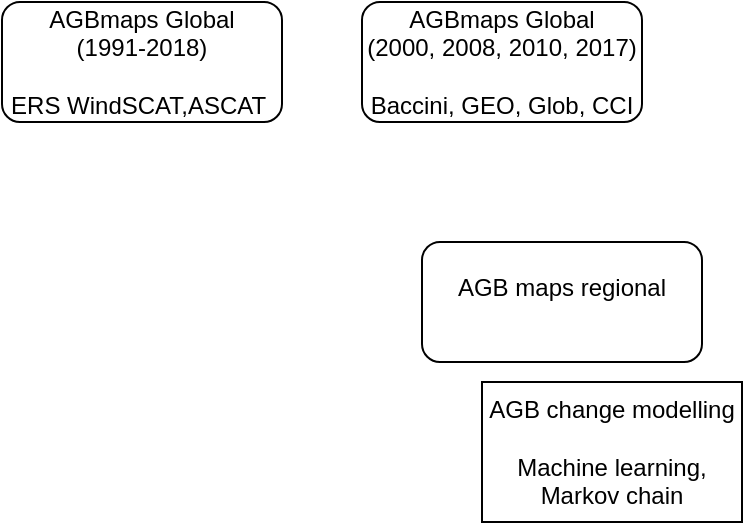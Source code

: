 <mxfile version="13.4.0" type="github">
  <diagram id="UiZ92aOFfSZIfiMHlA4H" name="Page-1">
    <mxGraphModel dx="1038" dy="568" grid="1" gridSize="10" guides="1" tooltips="1" connect="1" arrows="1" fold="1" page="1" pageScale="1" pageWidth="850" pageHeight="1100" math="0" shadow="0">
      <root>
        <mxCell id="0" />
        <mxCell id="1" parent="0" />
        <mxCell id="dIMfR6t1zzbhHHMH2o8x-1" value="AGB change modelling&lt;br&gt;&lt;br&gt;Machine learning, Markov chain" style="rounded=0;whiteSpace=wrap;html=1;" parent="1" vertex="1">
          <mxGeometry x="360" y="290" width="130" height="70" as="geometry" />
        </mxCell>
        <mxCell id="dIMfR6t1zzbhHHMH2o8x-3" value="AGBmaps Global &lt;br&gt;(1991-2018)&lt;br&gt;&lt;br&gt;ERS WindSCAT,ASCAT&amp;nbsp;" style="rounded=1;whiteSpace=wrap;html=1;" parent="1" vertex="1">
          <mxGeometry x="120" y="100" width="140" height="60" as="geometry" />
        </mxCell>
        <mxCell id="dIMfR6t1zzbhHHMH2o8x-4" value="AGBmaps Global &lt;br&gt;(2000, 2008, 2010, 2017)&lt;br&gt;&lt;br&gt;Baccini, GEO, Glob, CCI" style="rounded=1;whiteSpace=wrap;html=1;" parent="1" vertex="1">
          <mxGeometry x="300" y="100" width="140" height="60" as="geometry" />
        </mxCell>
        <mxCell id="YI0aZgSimd2LB83yqrj3-1" value="AGB maps regional&lt;br&gt;&lt;br&gt;" style="rounded=1;whiteSpace=wrap;html=1;" vertex="1" parent="1">
          <mxGeometry x="330" y="220" width="140" height="60" as="geometry" />
        </mxCell>
      </root>
    </mxGraphModel>
  </diagram>
</mxfile>
